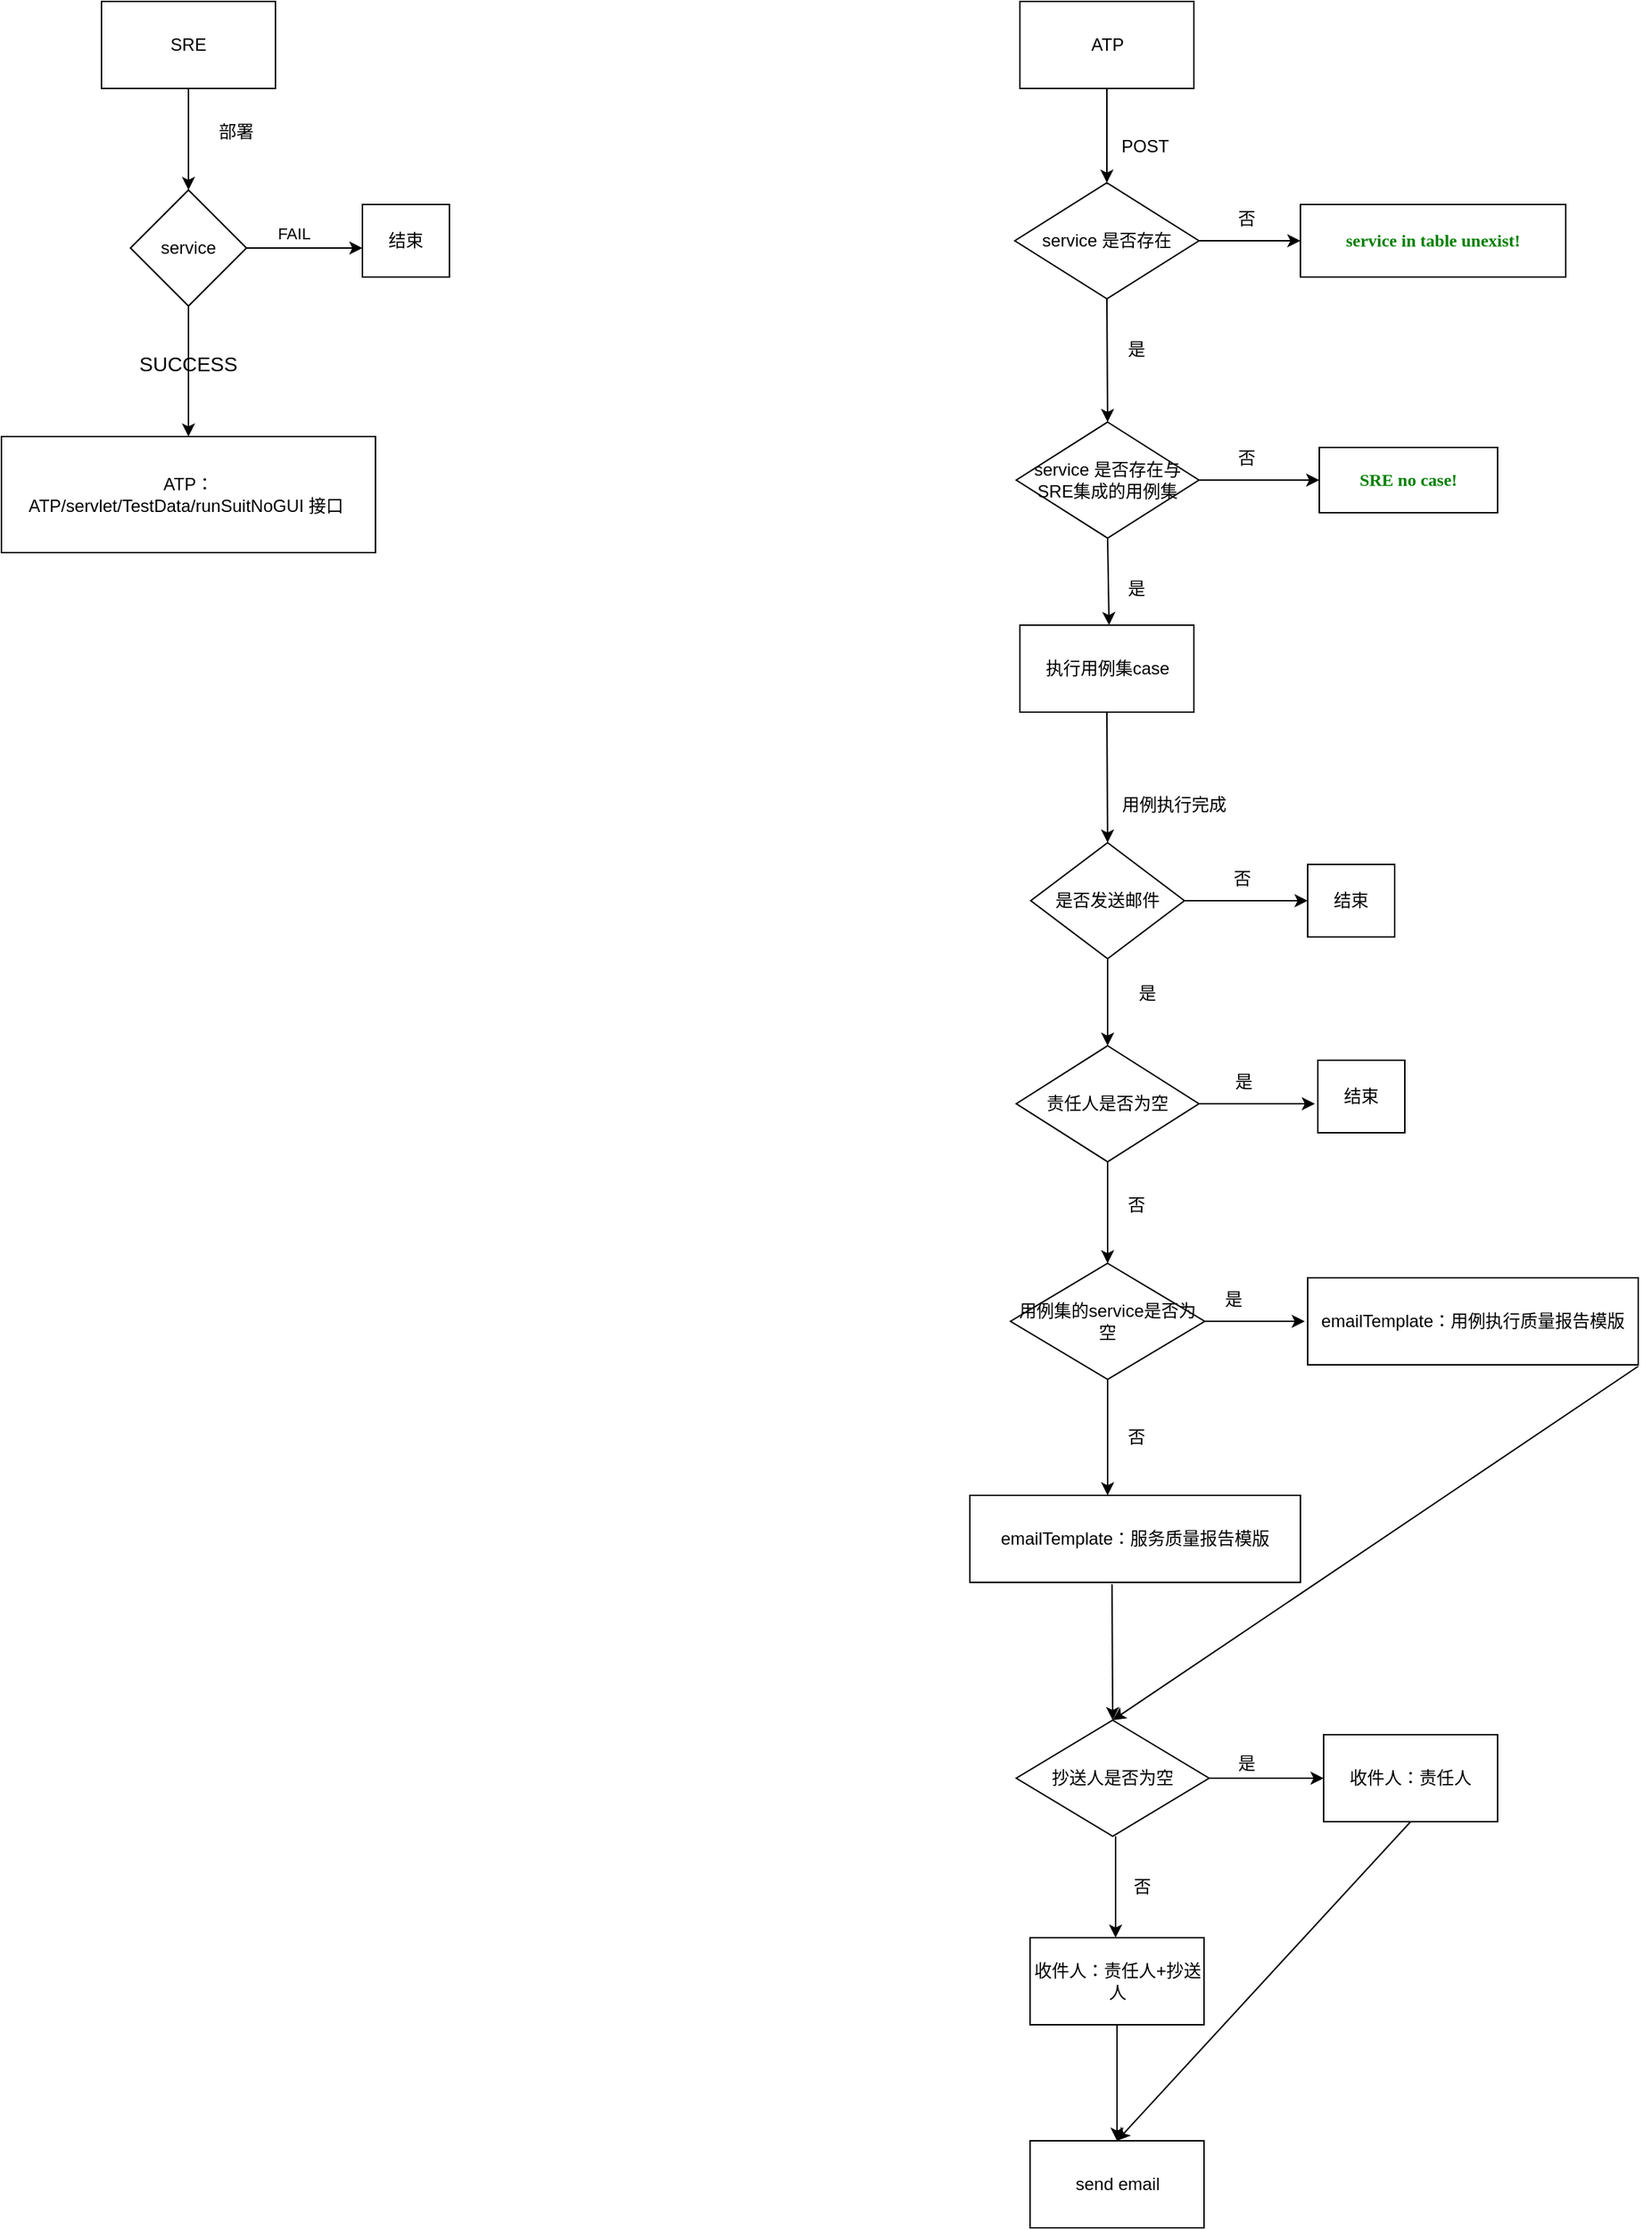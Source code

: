 <mxfile version="12.3.9" type="github" pages="1"><diagram id="OBRQiiA4ZM1pMiNmOFWx" name="Page-1"><mxGraphModel dx="2059" dy="1074" grid="1" gridSize="10" guides="1" tooltips="1" connect="1" arrows="1" fold="1" page="1" pageScale="1" pageWidth="827" pageHeight="1169" math="0" shadow="0"><root><mxCell id="0"/><mxCell id="1" parent="0"/><mxCell id="rJGm-hFuBGAeIyxx6eQn-1" value="SRE" style="rounded=0;whiteSpace=wrap;html=1;" vertex="1" parent="1"><mxGeometry x="320" y="40" width="120" height="60" as="geometry"/></mxCell><mxCell id="rJGm-hFuBGAeIyxx6eQn-3" value="" style="endArrow=classic;html=1;exitX=0.5;exitY=1;exitDx=0;exitDy=0;entryX=0.5;entryY=0;entryDx=0;entryDy=0;" edge="1" parent="1" source="rJGm-hFuBGAeIyxx6eQn-1"><mxGeometry width="50" height="50" relative="1" as="geometry"><mxPoint x="470" y="160" as="sourcePoint"/><mxPoint x="380" y="170" as="targetPoint"/></mxGeometry></mxCell><mxCell id="rJGm-hFuBGAeIyxx6eQn-4" value="部署" style="text;html=1;strokeColor=none;fillColor=none;align=center;verticalAlign=middle;whiteSpace=wrap;rounded=0;" vertex="1" parent="1"><mxGeometry x="393" y="120" width="40" height="20" as="geometry"/></mxCell><mxCell id="rJGm-hFuBGAeIyxx6eQn-5" value="service" style="rhombus;whiteSpace=wrap;html=1;" vertex="1" parent="1"><mxGeometry x="340" y="170" width="80" height="80" as="geometry"/></mxCell><mxCell id="rJGm-hFuBGAeIyxx6eQn-7" value="" style="endArrow=classic;html=1;exitX=1;exitY=0.5;exitDx=0;exitDy=0;" edge="1" parent="1" source="rJGm-hFuBGAeIyxx6eQn-5"><mxGeometry width="50" height="50" relative="1" as="geometry"><mxPoint x="430" y="250" as="sourcePoint"/><mxPoint x="500" y="210" as="targetPoint"/></mxGeometry></mxCell><mxCell id="rJGm-hFuBGAeIyxx6eQn-8" value="&lt;font style=&quot;font-size: 11px&quot;&gt;FAIL&lt;/font&gt;" style="text;html=1;strokeColor=none;fillColor=none;align=center;verticalAlign=middle;whiteSpace=wrap;rounded=0;" vertex="1" parent="1"><mxGeometry x="433" y="190" width="40" height="20" as="geometry"/></mxCell><mxCell id="rJGm-hFuBGAeIyxx6eQn-9" value="" style="endArrow=classic;html=1;exitX=0.5;exitY=1;exitDx=0;exitDy=0;" edge="1" parent="1" source="rJGm-hFuBGAeIyxx6eQn-5"><mxGeometry width="50" height="50" relative="1" as="geometry"><mxPoint x="380" y="300" as="sourcePoint"/><mxPoint x="380" y="340" as="targetPoint"/></mxGeometry></mxCell><mxCell id="rJGm-hFuBGAeIyxx6eQn-10" value="&lt;font style=&quot;font-size: 14px&quot;&gt;SUCCESS&lt;/font&gt;" style="text;html=1;strokeColor=none;fillColor=none;align=center;verticalAlign=middle;whiteSpace=wrap;rounded=0;" vertex="1" parent="1"><mxGeometry x="360" y="280" width="40" height="20" as="geometry"/></mxCell><mxCell id="rJGm-hFuBGAeIyxx6eQn-11" value="结束" style="rounded=0;whiteSpace=wrap;html=1;" vertex="1" parent="1"><mxGeometry x="500" y="180" width="60" height="50" as="geometry"/></mxCell><mxCell id="rJGm-hFuBGAeIyxx6eQn-13" value="ATP：&lt;br&gt;ATP/servlet/TestData/runSuitNoGUI 接口&amp;nbsp;" style="rounded=0;whiteSpace=wrap;html=1;" vertex="1" parent="1"><mxGeometry x="251" y="340" width="258" height="80" as="geometry"/></mxCell><mxCell id="rJGm-hFuBGAeIyxx6eQn-24" value="ATP" style="rounded=0;whiteSpace=wrap;html=1;" vertex="1" parent="1"><mxGeometry x="953.5" y="40" width="120" height="60" as="geometry"/></mxCell><mxCell id="rJGm-hFuBGAeIyxx6eQn-25" value="service 是否存在" style="rhombus;whiteSpace=wrap;html=1;" vertex="1" parent="1"><mxGeometry x="950" y="165" width="127" height="80" as="geometry"/></mxCell><mxCell id="rJGm-hFuBGAeIyxx6eQn-28" value="&lt;pre style=&quot;background-color: rgb(255 , 255 , 255) ; font-family: &amp;#34;menlo&amp;#34; ; font-size: 9pt&quot;&gt;&lt;span style=&quot;color: #008000 ; font-weight: bold&quot;&gt;service in table unexist!&lt;/span&gt;&lt;/pre&gt;" style="rounded=0;whiteSpace=wrap;html=1;" vertex="1" parent="1"><mxGeometry x="1147" y="180" width="183" height="50" as="geometry"/></mxCell><mxCell id="rJGm-hFuBGAeIyxx6eQn-29" value="" style="endArrow=classic;html=1;entryX=0;entryY=0.5;entryDx=0;entryDy=0;" edge="1" parent="1" target="rJGm-hFuBGAeIyxx6eQn-28"><mxGeometry width="50" height="50" relative="1" as="geometry"><mxPoint x="1077" y="205" as="sourcePoint"/><mxPoint x="927" y="220" as="targetPoint"/></mxGeometry></mxCell><mxCell id="rJGm-hFuBGAeIyxx6eQn-30" value="否" style="text;html=1;strokeColor=none;fillColor=none;align=center;verticalAlign=middle;whiteSpace=wrap;rounded=0;" vertex="1" parent="1"><mxGeometry x="1090" y="180" width="40" height="20" as="geometry"/></mxCell><mxCell id="rJGm-hFuBGAeIyxx6eQn-31" value="" style="endArrow=classic;html=1;exitX=0.5;exitY=1;exitDx=0;exitDy=0;" edge="1" parent="1" source="rJGm-hFuBGAeIyxx6eQn-25"><mxGeometry width="50" height="50" relative="1" as="geometry"><mxPoint x="990" y="300" as="sourcePoint"/><mxPoint x="1014" y="330" as="targetPoint"/></mxGeometry></mxCell><mxCell id="rJGm-hFuBGAeIyxx6eQn-32" value="是" style="text;html=1;strokeColor=none;fillColor=none;align=center;verticalAlign=middle;whiteSpace=wrap;rounded=0;" vertex="1" parent="1"><mxGeometry x="1013.5" y="270" width="40" height="20" as="geometry"/></mxCell><mxCell id="rJGm-hFuBGAeIyxx6eQn-33" value="service 是否存在与SRE集成的用例集" style="rhombus;whiteSpace=wrap;html=1;" vertex="1" parent="1"><mxGeometry x="951" y="330" width="126" height="80" as="geometry"/></mxCell><mxCell id="rJGm-hFuBGAeIyxx6eQn-36" value="&lt;pre style=&quot;background-color: rgb(255 , 255 , 255) ; font-family: &amp;#34;menlo&amp;#34; ; font-size: 9pt&quot;&gt;&lt;span style=&quot;color: #008000 ; font-weight: bold&quot;&gt;SRE no case!&lt;/span&gt;&lt;/pre&gt;" style="rounded=0;whiteSpace=wrap;html=1;" vertex="1" parent="1"><mxGeometry x="1160" y="347.5" width="123" height="45" as="geometry"/></mxCell><mxCell id="rJGm-hFuBGAeIyxx6eQn-37" value="" style="endArrow=classic;html=1;entryX=0;entryY=0.5;entryDx=0;entryDy=0;" edge="1" parent="1" target="rJGm-hFuBGAeIyxx6eQn-36"><mxGeometry width="50" height="50" relative="1" as="geometry"><mxPoint x="1077" y="370" as="sourcePoint"/><mxPoint x="927" y="385" as="targetPoint"/></mxGeometry></mxCell><mxCell id="rJGm-hFuBGAeIyxx6eQn-38" value="" style="endArrow=classic;html=1;exitX=0.5;exitY=1;exitDx=0;exitDy=0;" edge="1" parent="1"><mxGeometry width="50" height="50" relative="1" as="geometry"><mxPoint x="1014" y="410" as="sourcePoint"/><mxPoint x="1015" y="470" as="targetPoint"/></mxGeometry></mxCell><mxCell id="rJGm-hFuBGAeIyxx6eQn-39" value="是" style="text;html=1;strokeColor=none;fillColor=none;align=center;verticalAlign=middle;whiteSpace=wrap;rounded=0;" vertex="1" parent="1"><mxGeometry x="1014" y="435" width="40" height="20" as="geometry"/></mxCell><mxCell id="rJGm-hFuBGAeIyxx6eQn-40" value="" style="endArrow=classic;html=1;exitX=0.5;exitY=1;exitDx=0;exitDy=0;entryX=0.5;entryY=0;entryDx=0;entryDy=0;" edge="1" parent="1" source="rJGm-hFuBGAeIyxx6eQn-24" target="rJGm-hFuBGAeIyxx6eQn-25"><mxGeometry width="50" height="50" relative="1" as="geometry"><mxPoint x="990" y="150" as="sourcePoint"/><mxPoint x="1040" y="100" as="targetPoint"/></mxGeometry></mxCell><mxCell id="rJGm-hFuBGAeIyxx6eQn-41" value="POST" style="text;html=1;strokeColor=none;fillColor=none;align=center;verticalAlign=middle;whiteSpace=wrap;rounded=0;" vertex="1" parent="1"><mxGeometry x="1020" y="130" width="40" height="20" as="geometry"/></mxCell><mxCell id="rJGm-hFuBGAeIyxx6eQn-42" value="否" style="text;html=1;strokeColor=none;fillColor=none;align=center;verticalAlign=middle;whiteSpace=wrap;rounded=0;" vertex="1" parent="1"><mxGeometry x="1090" y="345" width="40" height="20" as="geometry"/></mxCell><mxCell id="rJGm-hFuBGAeIyxx6eQn-43" value="执行用例集case" style="rounded=0;whiteSpace=wrap;html=1;" vertex="1" parent="1"><mxGeometry x="953.5" y="470" width="120" height="60" as="geometry"/></mxCell><mxCell id="rJGm-hFuBGAeIyxx6eQn-44" value="是否发送邮件" style="rhombus;whiteSpace=wrap;html=1;" vertex="1" parent="1"><mxGeometry x="961" y="620" width="106" height="80" as="geometry"/></mxCell><mxCell id="rJGm-hFuBGAeIyxx6eQn-45" value="" style="endArrow=classic;html=1;exitX=0.5;exitY=1;exitDx=0;exitDy=0;entryX=0.5;entryY=0;entryDx=0;entryDy=0;" edge="1" parent="1" source="rJGm-hFuBGAeIyxx6eQn-43" target="rJGm-hFuBGAeIyxx6eQn-44"><mxGeometry width="50" height="50" relative="1" as="geometry"><mxPoint x="1040" y="610" as="sourcePoint"/><mxPoint x="1090" y="560" as="targetPoint"/></mxGeometry></mxCell><mxCell id="rJGm-hFuBGAeIyxx6eQn-46" value="用例执行完成" style="text;html=1;strokeColor=none;fillColor=none;align=center;verticalAlign=middle;whiteSpace=wrap;rounded=0;" vertex="1" parent="1"><mxGeometry x="1020" y="584" width="80" height="20" as="geometry"/></mxCell><mxCell id="rJGm-hFuBGAeIyxx6eQn-47" value="是" style="text;html=1;strokeColor=none;fillColor=none;align=center;verticalAlign=middle;whiteSpace=wrap;rounded=0;" vertex="1" parent="1"><mxGeometry x="1023" y="716" width="37" height="15" as="geometry"/></mxCell><mxCell id="rJGm-hFuBGAeIyxx6eQn-48" value="结束" style="rounded=0;whiteSpace=wrap;html=1;" vertex="1" parent="1"><mxGeometry x="1152" y="635" width="60" height="50" as="geometry"/></mxCell><mxCell id="rJGm-hFuBGAeIyxx6eQn-49" value="" style="endArrow=classic;html=1;entryX=0;entryY=0.5;entryDx=0;entryDy=0;exitX=1;exitY=0.5;exitDx=0;exitDy=0;" edge="1" parent="1" target="rJGm-hFuBGAeIyxx6eQn-48" source="rJGm-hFuBGAeIyxx6eQn-44"><mxGeometry width="50" height="50" relative="1" as="geometry"><mxPoint x="1082" y="660" as="sourcePoint"/><mxPoint x="932" y="675" as="targetPoint"/></mxGeometry></mxCell><mxCell id="rJGm-hFuBGAeIyxx6eQn-51" value="否" style="text;html=1;strokeColor=none;fillColor=none;align=center;verticalAlign=middle;whiteSpace=wrap;rounded=0;" vertex="1" parent="1"><mxGeometry x="1087" y="635" width="40" height="20" as="geometry"/></mxCell><mxCell id="rJGm-hFuBGAeIyxx6eQn-52" value="责任人是否为空" style="rhombus;whiteSpace=wrap;html=1;" vertex="1" parent="1"><mxGeometry x="951" y="760" width="126" height="80" as="geometry"/></mxCell><mxCell id="rJGm-hFuBGAeIyxx6eQn-53" value="" style="endArrow=classic;html=1;entryX=0.5;entryY=0;entryDx=0;entryDy=0;exitX=0.5;exitY=1;exitDx=0;exitDy=0;" edge="1" parent="1" source="rJGm-hFuBGAeIyxx6eQn-44" target="rJGm-hFuBGAeIyxx6eQn-52"><mxGeometry width="50" height="50" relative="1" as="geometry"><mxPoint x="970" y="750" as="sourcePoint"/><mxPoint x="1020" y="700" as="targetPoint"/></mxGeometry></mxCell><mxCell id="rJGm-hFuBGAeIyxx6eQn-54" value="" style="endArrow=classic;html=1;exitX=0.5;exitY=1;exitDx=0;exitDy=0;" edge="1" parent="1" source="rJGm-hFuBGAeIyxx6eQn-52"><mxGeometry width="50" height="50" relative="1" as="geometry"><mxPoint x="990" y="890" as="sourcePoint"/><mxPoint x="1014" y="910" as="targetPoint"/></mxGeometry></mxCell><mxCell id="rJGm-hFuBGAeIyxx6eQn-55" value="否" style="text;html=1;strokeColor=none;fillColor=none;align=center;verticalAlign=middle;whiteSpace=wrap;rounded=0;" vertex="1" parent="1"><mxGeometry x="1014" y="860" width="40" height="20" as="geometry"/></mxCell><mxCell id="rJGm-hFuBGAeIyxx6eQn-56" value="send email" style="rounded=0;whiteSpace=wrap;html=1;" vertex="1" parent="1"><mxGeometry x="960.5" y="1515" width="120" height="60" as="geometry"/></mxCell><mxCell id="rJGm-hFuBGAeIyxx6eQn-57" value="用例集的service是否为空" style="rhombus;whiteSpace=wrap;html=1;" vertex="1" parent="1"><mxGeometry x="947" y="910" width="134" height="80" as="geometry"/></mxCell><mxCell id="rJGm-hFuBGAeIyxx6eQn-58" value="" style="endArrow=classic;html=1;" edge="1" parent="1"><mxGeometry width="50" height="50" relative="1" as="geometry"><mxPoint x="1077" y="800" as="sourcePoint"/><mxPoint x="1157" y="800" as="targetPoint"/></mxGeometry></mxCell><mxCell id="rJGm-hFuBGAeIyxx6eQn-59" value="结束" style="rounded=0;whiteSpace=wrap;html=1;" vertex="1" parent="1"><mxGeometry x="1159" y="770" width="60" height="50" as="geometry"/></mxCell><mxCell id="rJGm-hFuBGAeIyxx6eQn-60" value="是" style="text;html=1;strokeColor=none;fillColor=none;align=center;verticalAlign=middle;whiteSpace=wrap;rounded=0;" vertex="1" parent="1"><mxGeometry x="1088" y="775" width="40" height="20" as="geometry"/></mxCell><mxCell id="rJGm-hFuBGAeIyxx6eQn-61" value="" style="endArrow=classic;html=1;" edge="1" parent="1"><mxGeometry width="50" height="50" relative="1" as="geometry"><mxPoint x="1080" y="950" as="sourcePoint"/><mxPoint x="1150" y="950" as="targetPoint"/></mxGeometry></mxCell><mxCell id="rJGm-hFuBGAeIyxx6eQn-62" value="emailTemplate：用例执行质量报告模版" style="rounded=0;whiteSpace=wrap;html=1;" vertex="1" parent="1"><mxGeometry x="1152" y="920" width="228" height="60" as="geometry"/></mxCell><mxCell id="rJGm-hFuBGAeIyxx6eQn-63" value="是" style="text;html=1;strokeColor=none;fillColor=none;align=center;verticalAlign=middle;whiteSpace=wrap;rounded=0;" vertex="1" parent="1"><mxGeometry x="1081" y="925" width="40" height="20" as="geometry"/></mxCell><mxCell id="rJGm-hFuBGAeIyxx6eQn-66" value="" style="endArrow=classic;html=1;exitX=0.5;exitY=1;exitDx=0;exitDy=0;" edge="1" parent="1" source="rJGm-hFuBGAeIyxx6eQn-57"><mxGeometry width="50" height="50" relative="1" as="geometry"><mxPoint x="1050" y="1050" as="sourcePoint"/><mxPoint x="1014" y="1070" as="targetPoint"/></mxGeometry></mxCell><mxCell id="rJGm-hFuBGAeIyxx6eQn-67" value="否" style="text;html=1;strokeColor=none;fillColor=none;align=center;verticalAlign=middle;whiteSpace=wrap;rounded=0;" vertex="1" parent="1"><mxGeometry x="1014" y="1020" width="40" height="20" as="geometry"/></mxCell><mxCell id="rJGm-hFuBGAeIyxx6eQn-68" value="emailTemplate：服务质量报告模版" style="rounded=0;whiteSpace=wrap;html=1;" vertex="1" parent="1"><mxGeometry x="919" y="1070" width="228" height="60" as="geometry"/></mxCell><mxCell id="rJGm-hFuBGAeIyxx6eQn-69" value="抄送人是否为空" style="rhombus;whiteSpace=wrap;html=1;" vertex="1" parent="1"><mxGeometry x="951" y="1225" width="133" height="80" as="geometry"/></mxCell><mxCell id="rJGm-hFuBGAeIyxx6eQn-70" value="" style="endArrow=classic;html=1;exitX=0.43;exitY=1.021;exitDx=0;exitDy=0;exitPerimeter=0;entryX=0.5;entryY=0;entryDx=0;entryDy=0;" edge="1" parent="1" source="rJGm-hFuBGAeIyxx6eQn-68" target="rJGm-hFuBGAeIyxx6eQn-69"><mxGeometry width="50" height="50" relative="1" as="geometry"><mxPoint x="1040" y="1200" as="sourcePoint"/><mxPoint x="1090" y="1150" as="targetPoint"/></mxGeometry></mxCell><mxCell id="rJGm-hFuBGAeIyxx6eQn-71" value="" style="endArrow=classic;html=1;entryX=0.5;entryY=0;entryDx=0;entryDy=0;" edge="1" parent="1" target="rJGm-hFuBGAeIyxx6eQn-69"><mxGeometry width="50" height="50" relative="1" as="geometry"><mxPoint x="1380" y="981" as="sourcePoint"/><mxPoint x="1380" y="1090" as="targetPoint"/></mxGeometry></mxCell><mxCell id="rJGm-hFuBGAeIyxx6eQn-72" value="" style="endArrow=classic;html=1;" edge="1" parent="1"><mxGeometry width="50" height="50" relative="1" as="geometry"><mxPoint x="1019.5" y="1305" as="sourcePoint"/><mxPoint x="1019.5" y="1375" as="targetPoint"/></mxGeometry></mxCell><mxCell id="rJGm-hFuBGAeIyxx6eQn-73" value="否" style="text;html=1;strokeColor=none;fillColor=none;align=center;verticalAlign=middle;whiteSpace=wrap;rounded=0;" vertex="1" parent="1"><mxGeometry x="1017.5" y="1330" width="40" height="20" as="geometry"/></mxCell><mxCell id="rJGm-hFuBGAeIyxx6eQn-74" value="是" style="text;html=1;strokeColor=none;fillColor=none;align=center;verticalAlign=middle;whiteSpace=wrap;rounded=0;" vertex="1" parent="1"><mxGeometry x="1090" y="1245" width="40" height="20" as="geometry"/></mxCell><mxCell id="rJGm-hFuBGAeIyxx6eQn-75" value="" style="endArrow=classic;html=1;exitX=1;exitY=0.5;exitDx=0;exitDy=0;entryX=0;entryY=0.5;entryDx=0;entryDy=0;" edge="1" parent="1" source="rJGm-hFuBGAeIyxx6eQn-69" target="rJGm-hFuBGAeIyxx6eQn-77"><mxGeometry width="50" height="50" relative="1" as="geometry"><mxPoint x="1310" y="1250" as="sourcePoint"/><mxPoint x="1170" y="1340" as="targetPoint"/></mxGeometry></mxCell><mxCell id="rJGm-hFuBGAeIyxx6eQn-76" value="收件人：责任人+抄送人" style="rounded=0;whiteSpace=wrap;html=1;" vertex="1" parent="1"><mxGeometry x="960.5" y="1375" width="120" height="60" as="geometry"/></mxCell><mxCell id="rJGm-hFuBGAeIyxx6eQn-77" value="收件人：责任人" style="rounded=0;whiteSpace=wrap;html=1;" vertex="1" parent="1"><mxGeometry x="1163" y="1235" width="120" height="60" as="geometry"/></mxCell><mxCell id="rJGm-hFuBGAeIyxx6eQn-78" value="" style="endArrow=classic;html=1;exitX=0.5;exitY=1;exitDx=0;exitDy=0;entryX=0.5;entryY=0;entryDx=0;entryDy=0;" edge="1" parent="1" source="rJGm-hFuBGAeIyxx6eQn-76" target="rJGm-hFuBGAeIyxx6eQn-56"><mxGeometry width="50" height="50" relative="1" as="geometry"><mxPoint x="1004" y="1485" as="sourcePoint"/><mxPoint x="1054" y="1435" as="targetPoint"/></mxGeometry></mxCell><mxCell id="rJGm-hFuBGAeIyxx6eQn-79" value="" style="endArrow=classic;html=1;entryX=0.5;entryY=0;entryDx=0;entryDy=0;exitX=0.5;exitY=1;exitDx=0;exitDy=0;" edge="1" parent="1" source="rJGm-hFuBGAeIyxx6eQn-77" target="rJGm-hFuBGAeIyxx6eQn-56"><mxGeometry width="50" height="50" relative="1" as="geometry"><mxPoint x="1220" y="1300" as="sourcePoint"/><mxPoint x="1284" y="1325" as="targetPoint"/></mxGeometry></mxCell></root></mxGraphModel></diagram></mxfile>